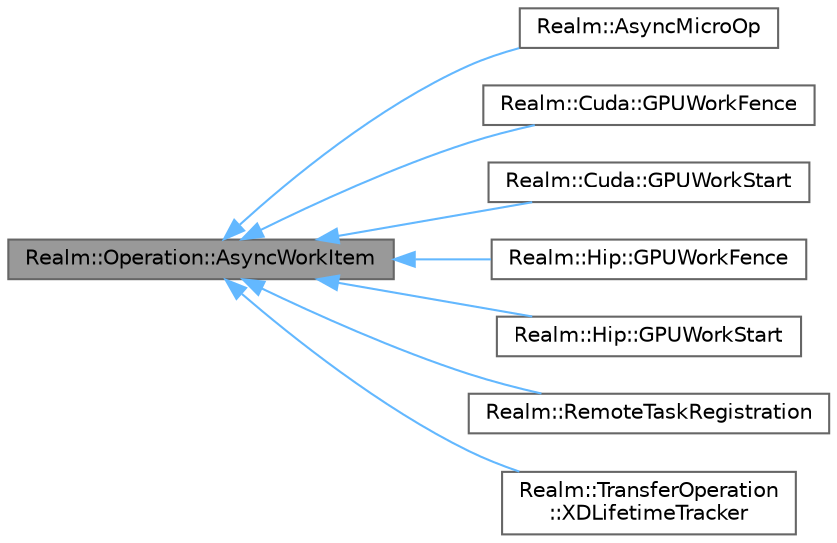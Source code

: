 digraph "Realm::Operation::AsyncWorkItem"
{
 // LATEX_PDF_SIZE
  bgcolor="transparent";
  edge [fontname=Helvetica,fontsize=10,labelfontname=Helvetica,labelfontsize=10];
  node [fontname=Helvetica,fontsize=10,shape=box,height=0.2,width=0.4];
  rankdir="LR";
  Node1 [id="Node000001",label="Realm::Operation::AsyncWorkItem",height=0.2,width=0.4,color="gray40", fillcolor="grey60", style="filled", fontcolor="black",tooltip=" "];
  Node1 -> Node2 [id="edge1_Node000001_Node000002",dir="back",color="steelblue1",style="solid",tooltip=" "];
  Node2 [id="Node000002",label="Realm::AsyncMicroOp",height=0.2,width=0.4,color="gray40", fillcolor="white", style="filled",URL="$classRealm_1_1AsyncMicroOp.html",tooltip=" "];
  Node1 -> Node3 [id="edge2_Node000001_Node000003",dir="back",color="steelblue1",style="solid",tooltip=" "];
  Node3 [id="Node000003",label="Realm::Cuda::GPUWorkFence",height=0.2,width=0.4,color="gray40", fillcolor="white", style="filled",URL="$classRealm_1_1Cuda_1_1GPUWorkFence.html",tooltip=" "];
  Node1 -> Node4 [id="edge3_Node000001_Node000004",dir="back",color="steelblue1",style="solid",tooltip=" "];
  Node4 [id="Node000004",label="Realm::Cuda::GPUWorkStart",height=0.2,width=0.4,color="gray40", fillcolor="white", style="filled",URL="$classRealm_1_1Cuda_1_1GPUWorkStart.html",tooltip=" "];
  Node1 -> Node5 [id="edge4_Node000001_Node000005",dir="back",color="steelblue1",style="solid",tooltip=" "];
  Node5 [id="Node000005",label="Realm::Hip::GPUWorkFence",height=0.2,width=0.4,color="gray40", fillcolor="white", style="filled",URL="$classRealm_1_1Hip_1_1GPUWorkFence.html",tooltip=" "];
  Node1 -> Node6 [id="edge5_Node000001_Node000006",dir="back",color="steelblue1",style="solid",tooltip=" "];
  Node6 [id="Node000006",label="Realm::Hip::GPUWorkStart",height=0.2,width=0.4,color="gray40", fillcolor="white", style="filled",URL="$classRealm_1_1Hip_1_1GPUWorkStart.html",tooltip=" "];
  Node1 -> Node7 [id="edge6_Node000001_Node000007",dir="back",color="steelblue1",style="solid",tooltip=" "];
  Node7 [id="Node000007",label="Realm::RemoteTaskRegistration",height=0.2,width=0.4,color="gray40", fillcolor="white", style="filled",URL="$classRealm_1_1RemoteTaskRegistration.html",tooltip=" "];
  Node1 -> Node8 [id="edge7_Node000001_Node000008",dir="back",color="steelblue1",style="solid",tooltip=" "];
  Node8 [id="Node000008",label="Realm::TransferOperation\l::XDLifetimeTracker",height=0.2,width=0.4,color="gray40", fillcolor="white", style="filled",URL="$classRealm_1_1TransferOperation_1_1XDLifetimeTracker.html",tooltip=" "];
}
